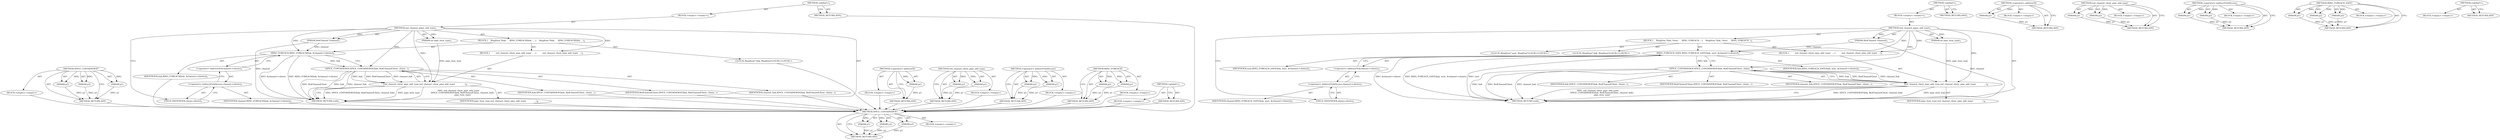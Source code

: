 digraph "&lt;global&gt;" {
vulnerable_66 [label=<(METHOD,SPICE_CONTAINEROF)>];
vulnerable_67 [label=<(PARAM,p1)>];
vulnerable_68 [label=<(PARAM,p2)>];
vulnerable_69 [label=<(PARAM,p3)>];
vulnerable_70 [label=<(BLOCK,&lt;empty&gt;,&lt;empty&gt;)>];
vulnerable_71 [label=<(METHOD_RETURN,ANY)>];
vulnerable_6 [label=<(METHOD,&lt;global&gt;)<SUB>1</SUB>>];
vulnerable_7 [label=<(BLOCK,&lt;empty&gt;,&lt;empty&gt;)<SUB>1</SUB>>];
vulnerable_8 [label=<(METHOD,red_channel_pipes_add_type)<SUB>1</SUB>>];
vulnerable_9 [label=<(PARAM,RedChannel *channel)<SUB>1</SUB>>];
vulnerable_10 [label=<(PARAM,int pipe_item_type)<SUB>1</SUB>>];
vulnerable_11 [label=<(BLOCK,{
    RingItem *link;
 
    RING_FOREACH(link, ...,{
    RingItem *link;
 
    RING_FOREACH(link, ...)<SUB>2</SUB>>];
vulnerable_12 [label="<(LOCAL,RingItem* link: RingItem*)<SUB>3</SUB>>"];
vulnerable_13 [label=<(RING_FOREACH,RING_FOREACH(link, &amp;channel-&gt;clients))<SUB>5</SUB>>];
vulnerable_14 [label=<(IDENTIFIER,link,RING_FOREACH(link, &amp;channel-&gt;clients))<SUB>5</SUB>>];
vulnerable_15 [label=<(&lt;operator&gt;.addressOf,&amp;channel-&gt;clients)<SUB>5</SUB>>];
vulnerable_16 [label=<(&lt;operator&gt;.indirectFieldAccess,channel-&gt;clients)<SUB>5</SUB>>];
vulnerable_17 [label=<(IDENTIFIER,channel,RING_FOREACH(link, &amp;channel-&gt;clients))<SUB>5</SUB>>];
vulnerable_18 [label=<(FIELD_IDENTIFIER,clients,clients)<SUB>5</SUB>>];
vulnerable_19 [label=<(BLOCK,{
         red_channel_client_pipe_add_type(
  ...,{
         red_channel_client_pipe_add_type(
  ...)<SUB>5</SUB>>];
vulnerable_20 [label=<(red_channel_client_pipe_add_type,red_channel_client_pipe_add_type(
             ...)<SUB>6</SUB>>];
vulnerable_21 [label=<(SPICE_CONTAINEROF,SPICE_CONTAINEROF(link, RedChannelClient, chann...)<SUB>7</SUB>>];
vulnerable_22 [label=<(IDENTIFIER,link,SPICE_CONTAINEROF(link, RedChannelClient, chann...)<SUB>7</SUB>>];
vulnerable_23 [label=<(IDENTIFIER,RedChannelClient,SPICE_CONTAINEROF(link, RedChannelClient, chann...)<SUB>7</SUB>>];
vulnerable_24 [label=<(IDENTIFIER,channel_link,SPICE_CONTAINEROF(link, RedChannelClient, chann...)<SUB>7</SUB>>];
vulnerable_25 [label=<(IDENTIFIER,pipe_item_type,red_channel_client_pipe_add_type(
             ...)<SUB>8</SUB>>];
vulnerable_26 [label=<(METHOD_RETURN,void)<SUB>1</SUB>>];
vulnerable_28 [label=<(METHOD_RETURN,ANY)<SUB>1</SUB>>];
vulnerable_52 [label=<(METHOD,&lt;operator&gt;.addressOf)>];
vulnerable_53 [label=<(PARAM,p1)>];
vulnerable_54 [label=<(BLOCK,&lt;empty&gt;,&lt;empty&gt;)>];
vulnerable_55 [label=<(METHOD_RETURN,ANY)>];
vulnerable_61 [label=<(METHOD,red_channel_client_pipe_add_type)>];
vulnerable_62 [label=<(PARAM,p1)>];
vulnerable_63 [label=<(PARAM,p2)>];
vulnerable_64 [label=<(BLOCK,&lt;empty&gt;,&lt;empty&gt;)>];
vulnerable_65 [label=<(METHOD_RETURN,ANY)>];
vulnerable_56 [label=<(METHOD,&lt;operator&gt;.indirectFieldAccess)>];
vulnerable_57 [label=<(PARAM,p1)>];
vulnerable_58 [label=<(PARAM,p2)>];
vulnerable_59 [label=<(BLOCK,&lt;empty&gt;,&lt;empty&gt;)>];
vulnerable_60 [label=<(METHOD_RETURN,ANY)>];
vulnerable_47 [label=<(METHOD,RING_FOREACH)>];
vulnerable_48 [label=<(PARAM,p1)>];
vulnerable_49 [label=<(PARAM,p2)>];
vulnerable_50 [label=<(BLOCK,&lt;empty&gt;,&lt;empty&gt;)>];
vulnerable_51 [label=<(METHOD_RETURN,ANY)>];
vulnerable_41 [label=<(METHOD,&lt;global&gt;)<SUB>1</SUB>>];
vulnerable_42 [label=<(BLOCK,&lt;empty&gt;,&lt;empty&gt;)>];
vulnerable_43 [label=<(METHOD_RETURN,ANY)>];
fixed_69 [label=<(METHOD,SPICE_CONTAINEROF)>];
fixed_70 [label=<(PARAM,p1)>];
fixed_71 [label=<(PARAM,p2)>];
fixed_72 [label=<(PARAM,p3)>];
fixed_73 [label=<(BLOCK,&lt;empty&gt;,&lt;empty&gt;)>];
fixed_74 [label=<(METHOD_RETURN,ANY)>];
fixed_6 [label=<(METHOD,&lt;global&gt;)<SUB>1</SUB>>];
fixed_7 [label=<(BLOCK,&lt;empty&gt;,&lt;empty&gt;)<SUB>1</SUB>>];
fixed_8 [label=<(METHOD,red_channel_pipes_add_type)<SUB>1</SUB>>];
fixed_9 [label=<(PARAM,RedChannel *channel)<SUB>1</SUB>>];
fixed_10 [label=<(PARAM,int pipe_item_type)<SUB>1</SUB>>];
fixed_11 [label=<(BLOCK,{
    RingItem *link, *next;
 
    RING_FOREACH...,{
    RingItem *link, *next;
 
    RING_FOREACH...)<SUB>2</SUB>>];
fixed_12 [label="<(LOCAL,RingItem* link: RingItem*)<SUB>3</SUB>>"];
fixed_13 [label="<(LOCAL,RingItem* next: RingItem*)<SUB>3</SUB>>"];
fixed_14 [label=<(RING_FOREACH_SAFE,RING_FOREACH_SAFE(link, next, &amp;channel-&gt;clients))<SUB>5</SUB>>];
fixed_15 [label=<(IDENTIFIER,link,RING_FOREACH_SAFE(link, next, &amp;channel-&gt;clients))<SUB>5</SUB>>];
fixed_16 [label=<(IDENTIFIER,next,RING_FOREACH_SAFE(link, next, &amp;channel-&gt;clients))<SUB>5</SUB>>];
fixed_17 [label=<(&lt;operator&gt;.addressOf,&amp;channel-&gt;clients)<SUB>5</SUB>>];
fixed_18 [label=<(&lt;operator&gt;.indirectFieldAccess,channel-&gt;clients)<SUB>5</SUB>>];
fixed_19 [label=<(IDENTIFIER,channel,RING_FOREACH_SAFE(link, next, &amp;channel-&gt;clients))<SUB>5</SUB>>];
fixed_20 [label=<(FIELD_IDENTIFIER,clients,clients)<SUB>5</SUB>>];
fixed_21 [label=<(BLOCK,{
         red_channel_client_pipe_add_type(
  ...,{
         red_channel_client_pipe_add_type(
  ...)<SUB>5</SUB>>];
fixed_22 [label=<(red_channel_client_pipe_add_type,red_channel_client_pipe_add_type(
             ...)<SUB>6</SUB>>];
fixed_23 [label=<(SPICE_CONTAINEROF,SPICE_CONTAINEROF(link, RedChannelClient, chann...)<SUB>7</SUB>>];
fixed_24 [label=<(IDENTIFIER,link,SPICE_CONTAINEROF(link, RedChannelClient, chann...)<SUB>7</SUB>>];
fixed_25 [label=<(IDENTIFIER,RedChannelClient,SPICE_CONTAINEROF(link, RedChannelClient, chann...)<SUB>7</SUB>>];
fixed_26 [label=<(IDENTIFIER,channel_link,SPICE_CONTAINEROF(link, RedChannelClient, chann...)<SUB>7</SUB>>];
fixed_27 [label=<(IDENTIFIER,pipe_item_type,red_channel_client_pipe_add_type(
             ...)<SUB>8</SUB>>];
fixed_28 [label=<(METHOD_RETURN,void)<SUB>1</SUB>>];
fixed_30 [label=<(METHOD_RETURN,ANY)<SUB>1</SUB>>];
fixed_55 [label=<(METHOD,&lt;operator&gt;.addressOf)>];
fixed_56 [label=<(PARAM,p1)>];
fixed_57 [label=<(BLOCK,&lt;empty&gt;,&lt;empty&gt;)>];
fixed_58 [label=<(METHOD_RETURN,ANY)>];
fixed_64 [label=<(METHOD,red_channel_client_pipe_add_type)>];
fixed_65 [label=<(PARAM,p1)>];
fixed_66 [label=<(PARAM,p2)>];
fixed_67 [label=<(BLOCK,&lt;empty&gt;,&lt;empty&gt;)>];
fixed_68 [label=<(METHOD_RETURN,ANY)>];
fixed_59 [label=<(METHOD,&lt;operator&gt;.indirectFieldAccess)>];
fixed_60 [label=<(PARAM,p1)>];
fixed_61 [label=<(PARAM,p2)>];
fixed_62 [label=<(BLOCK,&lt;empty&gt;,&lt;empty&gt;)>];
fixed_63 [label=<(METHOD_RETURN,ANY)>];
fixed_49 [label=<(METHOD,RING_FOREACH_SAFE)>];
fixed_50 [label=<(PARAM,p1)>];
fixed_51 [label=<(PARAM,p2)>];
fixed_52 [label=<(PARAM,p3)>];
fixed_53 [label=<(BLOCK,&lt;empty&gt;,&lt;empty&gt;)>];
fixed_54 [label=<(METHOD_RETURN,ANY)>];
fixed_43 [label=<(METHOD,&lt;global&gt;)<SUB>1</SUB>>];
fixed_44 [label=<(BLOCK,&lt;empty&gt;,&lt;empty&gt;)>];
fixed_45 [label=<(METHOD_RETURN,ANY)>];
vulnerable_66 -> vulnerable_67  [key=0, label="AST: "];
vulnerable_66 -> vulnerable_67  [key=1, label="DDG: "];
vulnerable_66 -> vulnerable_70  [key=0, label="AST: "];
vulnerable_66 -> vulnerable_68  [key=0, label="AST: "];
vulnerable_66 -> vulnerable_68  [key=1, label="DDG: "];
vulnerable_66 -> vulnerable_71  [key=0, label="AST: "];
vulnerable_66 -> vulnerable_71  [key=1, label="CFG: "];
vulnerable_66 -> vulnerable_69  [key=0, label="AST: "];
vulnerable_66 -> vulnerable_69  [key=1, label="DDG: "];
vulnerable_67 -> vulnerable_71  [key=0, label="DDG: p1"];
vulnerable_68 -> vulnerable_71  [key=0, label="DDG: p2"];
vulnerable_69 -> vulnerable_71  [key=0, label="DDG: p3"];
vulnerable_70 -> fixed_69  [key=0];
vulnerable_71 -> fixed_69  [key=0];
vulnerable_6 -> vulnerable_7  [key=0, label="AST: "];
vulnerable_6 -> vulnerable_28  [key=0, label="AST: "];
vulnerable_6 -> vulnerable_28  [key=1, label="CFG: "];
vulnerable_7 -> vulnerable_8  [key=0, label="AST: "];
vulnerable_8 -> vulnerable_9  [key=0, label="AST: "];
vulnerable_8 -> vulnerable_9  [key=1, label="DDG: "];
vulnerable_8 -> vulnerable_10  [key=0, label="AST: "];
vulnerable_8 -> vulnerable_10  [key=1, label="DDG: "];
vulnerable_8 -> vulnerable_11  [key=0, label="AST: "];
vulnerable_8 -> vulnerable_26  [key=0, label="AST: "];
vulnerable_8 -> vulnerable_18  [key=0, label="CFG: "];
vulnerable_8 -> vulnerable_19  [key=0, label="DDG: "];
vulnerable_8 -> vulnerable_13  [key=0, label="DDG: "];
vulnerable_8 -> vulnerable_20  [key=0, label="DDG: "];
vulnerable_8 -> vulnerable_21  [key=0, label="DDG: "];
vulnerable_9 -> vulnerable_26  [key=0, label="DDG: channel"];
vulnerable_9 -> vulnerable_13  [key=0, label="DDG: channel"];
vulnerable_10 -> vulnerable_20  [key=0, label="DDG: pipe_item_type"];
vulnerable_11 -> vulnerable_12  [key=0, label="AST: "];
vulnerable_11 -> vulnerable_13  [key=0, label="AST: "];
vulnerable_11 -> vulnerable_19  [key=0, label="AST: "];
vulnerable_12 -> fixed_69  [key=0];
vulnerable_13 -> vulnerable_14  [key=0, label="AST: "];
vulnerable_13 -> vulnerable_15  [key=0, label="AST: "];
vulnerable_13 -> vulnerable_21  [key=0, label="CFG: "];
vulnerable_13 -> vulnerable_21  [key=1, label="DDG: link"];
vulnerable_13 -> vulnerable_26  [key=0, label="DDG: &amp;channel-&gt;clients"];
vulnerable_13 -> vulnerable_26  [key=1, label="DDG: RING_FOREACH(link, &amp;channel-&gt;clients)"];
vulnerable_14 -> fixed_69  [key=0];
vulnerable_15 -> vulnerable_16  [key=0, label="AST: "];
vulnerable_15 -> vulnerable_13  [key=0, label="CFG: "];
vulnerable_16 -> vulnerable_17  [key=0, label="AST: "];
vulnerable_16 -> vulnerable_18  [key=0, label="AST: "];
vulnerable_16 -> vulnerable_15  [key=0, label="CFG: "];
vulnerable_17 -> fixed_69  [key=0];
vulnerable_18 -> vulnerable_16  [key=0, label="CFG: "];
vulnerable_19 -> vulnerable_20  [key=0, label="AST: "];
vulnerable_20 -> vulnerable_21  [key=0, label="AST: "];
vulnerable_20 -> vulnerable_25  [key=0, label="AST: "];
vulnerable_20 -> vulnerable_26  [key=0, label="CFG: "];
vulnerable_20 -> vulnerable_26  [key=1, label="DDG: SPICE_CONTAINEROF(link, RedChannelClient, channel_link)"];
vulnerable_20 -> vulnerable_26  [key=2, label="DDG: pipe_item_type"];
vulnerable_20 -> vulnerable_26  [key=3, label="DDG: red_channel_client_pipe_add_type(
             SPICE_CONTAINEROF(link, RedChannelClient, channel_link),
             pipe_item_type)"];
vulnerable_21 -> vulnerable_22  [key=0, label="AST: "];
vulnerable_21 -> vulnerable_23  [key=0, label="AST: "];
vulnerable_21 -> vulnerable_24  [key=0, label="AST: "];
vulnerable_21 -> vulnerable_20  [key=0, label="CFG: "];
vulnerable_21 -> vulnerable_20  [key=1, label="DDG: link"];
vulnerable_21 -> vulnerable_20  [key=2, label="DDG: RedChannelClient"];
vulnerable_21 -> vulnerable_20  [key=3, label="DDG: channel_link"];
vulnerable_21 -> vulnerable_26  [key=0, label="DDG: link"];
vulnerable_21 -> vulnerable_26  [key=1, label="DDG: RedChannelClient"];
vulnerable_21 -> vulnerable_26  [key=2, label="DDG: channel_link"];
vulnerable_22 -> fixed_69  [key=0];
vulnerable_23 -> fixed_69  [key=0];
vulnerable_24 -> fixed_69  [key=0];
vulnerable_25 -> fixed_69  [key=0];
vulnerable_26 -> fixed_69  [key=0];
vulnerable_28 -> fixed_69  [key=0];
vulnerable_52 -> vulnerable_53  [key=0, label="AST: "];
vulnerable_52 -> vulnerable_53  [key=1, label="DDG: "];
vulnerable_52 -> vulnerable_54  [key=0, label="AST: "];
vulnerable_52 -> vulnerable_55  [key=0, label="AST: "];
vulnerable_52 -> vulnerable_55  [key=1, label="CFG: "];
vulnerable_53 -> vulnerable_55  [key=0, label="DDG: p1"];
vulnerable_54 -> fixed_69  [key=0];
vulnerable_55 -> fixed_69  [key=0];
vulnerable_61 -> vulnerable_62  [key=0, label="AST: "];
vulnerable_61 -> vulnerable_62  [key=1, label="DDG: "];
vulnerable_61 -> vulnerable_64  [key=0, label="AST: "];
vulnerable_61 -> vulnerable_63  [key=0, label="AST: "];
vulnerable_61 -> vulnerable_63  [key=1, label="DDG: "];
vulnerable_61 -> vulnerable_65  [key=0, label="AST: "];
vulnerable_61 -> vulnerable_65  [key=1, label="CFG: "];
vulnerable_62 -> vulnerable_65  [key=0, label="DDG: p1"];
vulnerable_63 -> vulnerable_65  [key=0, label="DDG: p2"];
vulnerable_64 -> fixed_69  [key=0];
vulnerable_65 -> fixed_69  [key=0];
vulnerable_56 -> vulnerable_57  [key=0, label="AST: "];
vulnerable_56 -> vulnerable_57  [key=1, label="DDG: "];
vulnerable_56 -> vulnerable_59  [key=0, label="AST: "];
vulnerable_56 -> vulnerable_58  [key=0, label="AST: "];
vulnerable_56 -> vulnerable_58  [key=1, label="DDG: "];
vulnerable_56 -> vulnerable_60  [key=0, label="AST: "];
vulnerable_56 -> vulnerable_60  [key=1, label="CFG: "];
vulnerable_57 -> vulnerable_60  [key=0, label="DDG: p1"];
vulnerable_58 -> vulnerable_60  [key=0, label="DDG: p2"];
vulnerable_59 -> fixed_69  [key=0];
vulnerable_60 -> fixed_69  [key=0];
vulnerable_47 -> vulnerable_48  [key=0, label="AST: "];
vulnerable_47 -> vulnerable_48  [key=1, label="DDG: "];
vulnerable_47 -> vulnerable_50  [key=0, label="AST: "];
vulnerable_47 -> vulnerable_49  [key=0, label="AST: "];
vulnerable_47 -> vulnerable_49  [key=1, label="DDG: "];
vulnerable_47 -> vulnerable_51  [key=0, label="AST: "];
vulnerable_47 -> vulnerable_51  [key=1, label="CFG: "];
vulnerable_48 -> vulnerable_51  [key=0, label="DDG: p1"];
vulnerable_49 -> vulnerable_51  [key=0, label="DDG: p2"];
vulnerable_50 -> fixed_69  [key=0];
vulnerable_51 -> fixed_69  [key=0];
vulnerable_41 -> vulnerable_42  [key=0, label="AST: "];
vulnerable_41 -> vulnerable_43  [key=0, label="AST: "];
vulnerable_41 -> vulnerable_43  [key=1, label="CFG: "];
vulnerable_42 -> fixed_69  [key=0];
vulnerable_43 -> fixed_69  [key=0];
fixed_69 -> fixed_70  [key=0, label="AST: "];
fixed_69 -> fixed_70  [key=1, label="DDG: "];
fixed_69 -> fixed_73  [key=0, label="AST: "];
fixed_69 -> fixed_71  [key=0, label="AST: "];
fixed_69 -> fixed_71  [key=1, label="DDG: "];
fixed_69 -> fixed_74  [key=0, label="AST: "];
fixed_69 -> fixed_74  [key=1, label="CFG: "];
fixed_69 -> fixed_72  [key=0, label="AST: "];
fixed_69 -> fixed_72  [key=1, label="DDG: "];
fixed_70 -> fixed_74  [key=0, label="DDG: p1"];
fixed_71 -> fixed_74  [key=0, label="DDG: p2"];
fixed_72 -> fixed_74  [key=0, label="DDG: p3"];
fixed_6 -> fixed_7  [key=0, label="AST: "];
fixed_6 -> fixed_30  [key=0, label="AST: "];
fixed_6 -> fixed_30  [key=1, label="CFG: "];
fixed_7 -> fixed_8  [key=0, label="AST: "];
fixed_8 -> fixed_9  [key=0, label="AST: "];
fixed_8 -> fixed_9  [key=1, label="DDG: "];
fixed_8 -> fixed_10  [key=0, label="AST: "];
fixed_8 -> fixed_10  [key=1, label="DDG: "];
fixed_8 -> fixed_11  [key=0, label="AST: "];
fixed_8 -> fixed_28  [key=0, label="AST: "];
fixed_8 -> fixed_20  [key=0, label="CFG: "];
fixed_8 -> fixed_21  [key=0, label="DDG: "];
fixed_8 -> fixed_14  [key=0, label="DDG: "];
fixed_8 -> fixed_22  [key=0, label="DDG: "];
fixed_8 -> fixed_23  [key=0, label="DDG: "];
fixed_9 -> fixed_28  [key=0, label="DDG: channel"];
fixed_9 -> fixed_14  [key=0, label="DDG: channel"];
fixed_10 -> fixed_22  [key=0, label="DDG: pipe_item_type"];
fixed_11 -> fixed_12  [key=0, label="AST: "];
fixed_11 -> fixed_13  [key=0, label="AST: "];
fixed_11 -> fixed_14  [key=0, label="AST: "];
fixed_11 -> fixed_21  [key=0, label="AST: "];
fixed_14 -> fixed_15  [key=0, label="AST: "];
fixed_14 -> fixed_16  [key=0, label="AST: "];
fixed_14 -> fixed_17  [key=0, label="AST: "];
fixed_14 -> fixed_23  [key=0, label="CFG: "];
fixed_14 -> fixed_23  [key=1, label="DDG: link"];
fixed_14 -> fixed_28  [key=0, label="DDG: next"];
fixed_14 -> fixed_28  [key=1, label="DDG: &amp;channel-&gt;clients"];
fixed_14 -> fixed_28  [key=2, label="DDG: RING_FOREACH_SAFE(link, next, &amp;channel-&gt;clients)"];
fixed_17 -> fixed_18  [key=0, label="AST: "];
fixed_17 -> fixed_14  [key=0, label="CFG: "];
fixed_18 -> fixed_19  [key=0, label="AST: "];
fixed_18 -> fixed_20  [key=0, label="AST: "];
fixed_18 -> fixed_17  [key=0, label="CFG: "];
fixed_20 -> fixed_18  [key=0, label="CFG: "];
fixed_21 -> fixed_22  [key=0, label="AST: "];
fixed_22 -> fixed_23  [key=0, label="AST: "];
fixed_22 -> fixed_27  [key=0, label="AST: "];
fixed_22 -> fixed_28  [key=0, label="CFG: "];
fixed_22 -> fixed_28  [key=1, label="DDG: SPICE_CONTAINEROF(link, RedChannelClient, channel_link)"];
fixed_22 -> fixed_28  [key=2, label="DDG: pipe_item_type"];
fixed_22 -> fixed_28  [key=3, label="DDG: red_channel_client_pipe_add_type(
             SPICE_CONTAINEROF(link, RedChannelClient, channel_link),
             pipe_item_type)"];
fixed_23 -> fixed_24  [key=0, label="AST: "];
fixed_23 -> fixed_25  [key=0, label="AST: "];
fixed_23 -> fixed_26  [key=0, label="AST: "];
fixed_23 -> fixed_22  [key=0, label="CFG: "];
fixed_23 -> fixed_22  [key=1, label="DDG: link"];
fixed_23 -> fixed_22  [key=2, label="DDG: RedChannelClient"];
fixed_23 -> fixed_22  [key=3, label="DDG: channel_link"];
fixed_23 -> fixed_28  [key=0, label="DDG: link"];
fixed_23 -> fixed_28  [key=1, label="DDG: RedChannelClient"];
fixed_23 -> fixed_28  [key=2, label="DDG: channel_link"];
fixed_55 -> fixed_56  [key=0, label="AST: "];
fixed_55 -> fixed_56  [key=1, label="DDG: "];
fixed_55 -> fixed_57  [key=0, label="AST: "];
fixed_55 -> fixed_58  [key=0, label="AST: "];
fixed_55 -> fixed_58  [key=1, label="CFG: "];
fixed_56 -> fixed_58  [key=0, label="DDG: p1"];
fixed_64 -> fixed_65  [key=0, label="AST: "];
fixed_64 -> fixed_65  [key=1, label="DDG: "];
fixed_64 -> fixed_67  [key=0, label="AST: "];
fixed_64 -> fixed_66  [key=0, label="AST: "];
fixed_64 -> fixed_66  [key=1, label="DDG: "];
fixed_64 -> fixed_68  [key=0, label="AST: "];
fixed_64 -> fixed_68  [key=1, label="CFG: "];
fixed_65 -> fixed_68  [key=0, label="DDG: p1"];
fixed_66 -> fixed_68  [key=0, label="DDG: p2"];
fixed_59 -> fixed_60  [key=0, label="AST: "];
fixed_59 -> fixed_60  [key=1, label="DDG: "];
fixed_59 -> fixed_62  [key=0, label="AST: "];
fixed_59 -> fixed_61  [key=0, label="AST: "];
fixed_59 -> fixed_61  [key=1, label="DDG: "];
fixed_59 -> fixed_63  [key=0, label="AST: "];
fixed_59 -> fixed_63  [key=1, label="CFG: "];
fixed_60 -> fixed_63  [key=0, label="DDG: p1"];
fixed_61 -> fixed_63  [key=0, label="DDG: p2"];
fixed_49 -> fixed_50  [key=0, label="AST: "];
fixed_49 -> fixed_50  [key=1, label="DDG: "];
fixed_49 -> fixed_53  [key=0, label="AST: "];
fixed_49 -> fixed_51  [key=0, label="AST: "];
fixed_49 -> fixed_51  [key=1, label="DDG: "];
fixed_49 -> fixed_54  [key=0, label="AST: "];
fixed_49 -> fixed_54  [key=1, label="CFG: "];
fixed_49 -> fixed_52  [key=0, label="AST: "];
fixed_49 -> fixed_52  [key=1, label="DDG: "];
fixed_50 -> fixed_54  [key=0, label="DDG: p1"];
fixed_51 -> fixed_54  [key=0, label="DDG: p2"];
fixed_52 -> fixed_54  [key=0, label="DDG: p3"];
fixed_43 -> fixed_44  [key=0, label="AST: "];
fixed_43 -> fixed_45  [key=0, label="AST: "];
fixed_43 -> fixed_45  [key=1, label="CFG: "];
}
